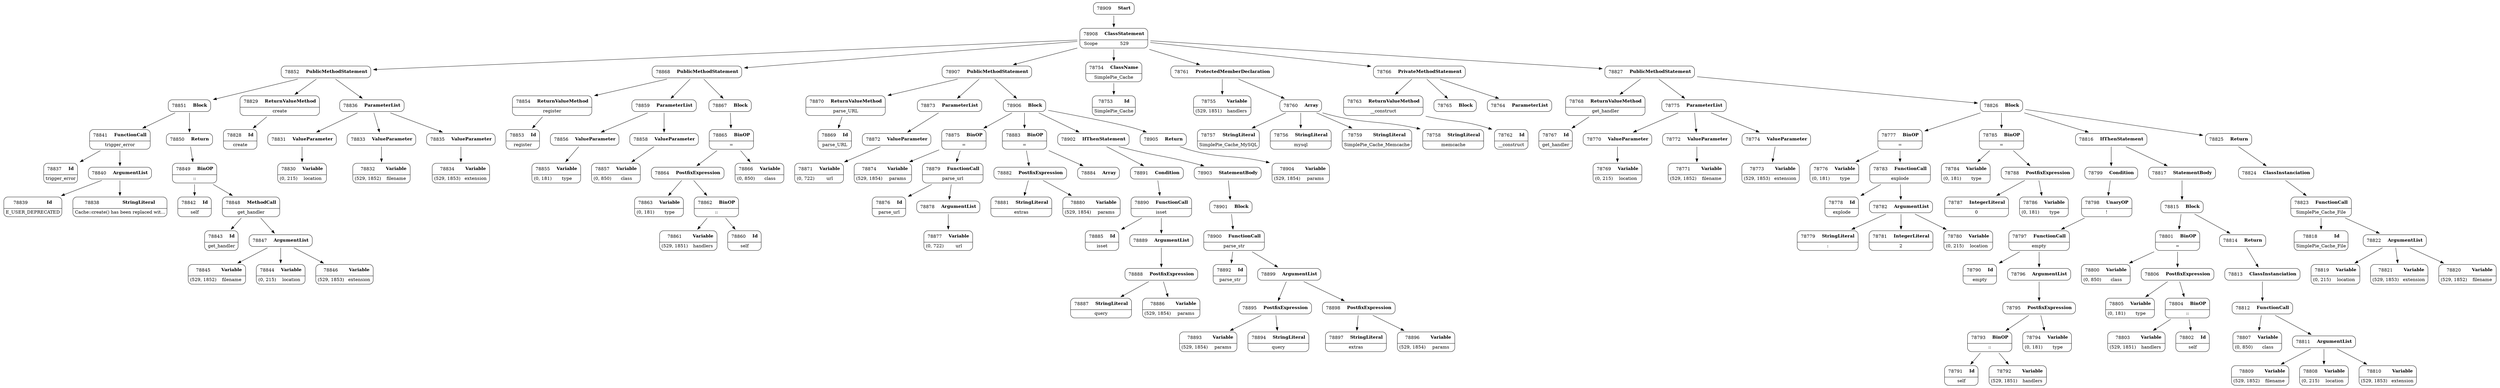 digraph ast {
node [shape=none];
78849 [label=<<TABLE border='1' cellspacing='0' cellpadding='10' style='rounded' ><TR><TD border='0'>78849</TD><TD border='0'><B>BinOP</B></TD></TR><HR/><TR><TD border='0' cellpadding='5' colspan='2'>::</TD></TR></TABLE>>];
78849 -> 78842 [weight=2];
78849 -> 78848 [weight=2];
78848 [label=<<TABLE border='1' cellspacing='0' cellpadding='10' style='rounded' ><TR><TD border='0'>78848</TD><TD border='0'><B>MethodCall</B></TD></TR><HR/><TR><TD border='0' cellpadding='5' colspan='2'>get_handler</TD></TR></TABLE>>];
78848 -> 78843 [weight=2];
78848 -> 78847 [weight=2];
78851 [label=<<TABLE border='1' cellspacing='0' cellpadding='10' style='rounded' ><TR><TD border='0'>78851</TD><TD border='0'><B>Block</B></TD></TR></TABLE>>];
78851 -> 78841 [weight=2];
78851 -> 78850 [weight=2];
78850 [label=<<TABLE border='1' cellspacing='0' cellpadding='10' style='rounded' ><TR><TD border='0'>78850</TD><TD border='0'><B>Return</B></TD></TR></TABLE>>];
78850 -> 78849 [weight=2];
78853 [label=<<TABLE border='1' cellspacing='0' cellpadding='10' style='rounded' ><TR><TD border='0'>78853</TD><TD border='0'><B>Id</B></TD></TR><HR/><TR><TD border='0' cellpadding='5' colspan='2'>register</TD></TR></TABLE>>];
78852 [label=<<TABLE border='1' cellspacing='0' cellpadding='10' style='rounded' ><TR><TD border='0'>78852</TD><TD border='0'><B>PublicMethodStatement</B></TD></TR></TABLE>>];
78852 -> 78829 [weight=2];
78852 -> 78836 [weight=2];
78852 -> 78851 [weight=2];
78855 [label=<<TABLE border='1' cellspacing='0' cellpadding='10' style='rounded' ><TR><TD border='0'>78855</TD><TD border='0'><B>Variable</B></TD></TR><HR/><TR><TD border='0' cellpadding='5'>(0, 181)</TD><TD border='0' cellpadding='5'>type</TD></TR></TABLE>>];
78854 [label=<<TABLE border='1' cellspacing='0' cellpadding='10' style='rounded' ><TR><TD border='0'>78854</TD><TD border='0'><B>ReturnValueMethod</B></TD></TR><HR/><TR><TD border='0' cellpadding='5' colspan='2'>register</TD></TR></TABLE>>];
78854 -> 78853 [weight=2];
78857 [label=<<TABLE border='1' cellspacing='0' cellpadding='10' style='rounded' ><TR><TD border='0'>78857</TD><TD border='0'><B>Variable</B></TD></TR><HR/><TR><TD border='0' cellpadding='5'>(0, 850)</TD><TD border='0' cellpadding='5'>class</TD></TR></TABLE>>];
78856 [label=<<TABLE border='1' cellspacing='0' cellpadding='10' style='rounded' ><TR><TD border='0'>78856</TD><TD border='0'><B>ValueParameter</B></TD></TR></TABLE>>];
78856 -> 78855 [weight=2];
78859 [label=<<TABLE border='1' cellspacing='0' cellpadding='10' style='rounded' ><TR><TD border='0'>78859</TD><TD border='0'><B>ParameterList</B></TD></TR></TABLE>>];
78859 -> 78856 [weight=2];
78859 -> 78858 [weight=2];
78858 [label=<<TABLE border='1' cellspacing='0' cellpadding='10' style='rounded' ><TR><TD border='0'>78858</TD><TD border='0'><B>ValueParameter</B></TD></TR></TABLE>>];
78858 -> 78857 [weight=2];
78861 [label=<<TABLE border='1' cellspacing='0' cellpadding='10' style='rounded' ><TR><TD border='0'>78861</TD><TD border='0'><B>Variable</B></TD></TR><HR/><TR><TD border='0' cellpadding='5'>(529, 1851)</TD><TD border='0' cellpadding='5'>handlers</TD></TR></TABLE>>];
78860 [label=<<TABLE border='1' cellspacing='0' cellpadding='10' style='rounded' ><TR><TD border='0'>78860</TD><TD border='0'><B>Id</B></TD></TR><HR/><TR><TD border='0' cellpadding='5' colspan='2'>self</TD></TR></TABLE>>];
78863 [label=<<TABLE border='1' cellspacing='0' cellpadding='10' style='rounded' ><TR><TD border='0'>78863</TD><TD border='0'><B>Variable</B></TD></TR><HR/><TR><TD border='0' cellpadding='5'>(0, 181)</TD><TD border='0' cellpadding='5'>type</TD></TR></TABLE>>];
78862 [label=<<TABLE border='1' cellspacing='0' cellpadding='10' style='rounded' ><TR><TD border='0'>78862</TD><TD border='0'><B>BinOP</B></TD></TR><HR/><TR><TD border='0' cellpadding='5' colspan='2'>::</TD></TR></TABLE>>];
78862 -> 78860 [weight=2];
78862 -> 78861 [weight=2];
78865 [label=<<TABLE border='1' cellspacing='0' cellpadding='10' style='rounded' ><TR><TD border='0'>78865</TD><TD border='0'><B>BinOP</B></TD></TR><HR/><TR><TD border='0' cellpadding='5' colspan='2'>=</TD></TR></TABLE>>];
78865 -> 78864 [weight=2];
78865 -> 78866 [weight=2];
78864 [label=<<TABLE border='1' cellspacing='0' cellpadding='10' style='rounded' ><TR><TD border='0'>78864</TD><TD border='0'><B>PostfixExpression</B></TD></TR></TABLE>>];
78864 -> 78862 [weight=2];
78864 -> 78863 [weight=2];
78867 [label=<<TABLE border='1' cellspacing='0' cellpadding='10' style='rounded' ><TR><TD border='0'>78867</TD><TD border='0'><B>Block</B></TD></TR></TABLE>>];
78867 -> 78865 [weight=2];
78866 [label=<<TABLE border='1' cellspacing='0' cellpadding='10' style='rounded' ><TR><TD border='0'>78866</TD><TD border='0'><B>Variable</B></TD></TR><HR/><TR><TD border='0' cellpadding='5'>(0, 850)</TD><TD border='0' cellpadding='5'>class</TD></TR></TABLE>>];
78869 [label=<<TABLE border='1' cellspacing='0' cellpadding='10' style='rounded' ><TR><TD border='0'>78869</TD><TD border='0'><B>Id</B></TD></TR><HR/><TR><TD border='0' cellpadding='5' colspan='2'>parse_URL</TD></TR></TABLE>>];
78868 [label=<<TABLE border='1' cellspacing='0' cellpadding='10' style='rounded' ><TR><TD border='0'>78868</TD><TD border='0'><B>PublicMethodStatement</B></TD></TR></TABLE>>];
78868 -> 78854 [weight=2];
78868 -> 78859 [weight=2];
78868 -> 78867 [weight=2];
78871 [label=<<TABLE border='1' cellspacing='0' cellpadding='10' style='rounded' ><TR><TD border='0'>78871</TD><TD border='0'><B>Variable</B></TD></TR><HR/><TR><TD border='0' cellpadding='5'>(0, 722)</TD><TD border='0' cellpadding='5'>url</TD></TR></TABLE>>];
78870 [label=<<TABLE border='1' cellspacing='0' cellpadding='10' style='rounded' ><TR><TD border='0'>78870</TD><TD border='0'><B>ReturnValueMethod</B></TD></TR><HR/><TR><TD border='0' cellpadding='5' colspan='2'>parse_URL</TD></TR></TABLE>>];
78870 -> 78869 [weight=2];
78873 [label=<<TABLE border='1' cellspacing='0' cellpadding='10' style='rounded' ><TR><TD border='0'>78873</TD><TD border='0'><B>ParameterList</B></TD></TR></TABLE>>];
78873 -> 78872 [weight=2];
78872 [label=<<TABLE border='1' cellspacing='0' cellpadding='10' style='rounded' ><TR><TD border='0'>78872</TD><TD border='0'><B>ValueParameter</B></TD></TR></TABLE>>];
78872 -> 78871 [weight=2];
78875 [label=<<TABLE border='1' cellspacing='0' cellpadding='10' style='rounded' ><TR><TD border='0'>78875</TD><TD border='0'><B>BinOP</B></TD></TR><HR/><TR><TD border='0' cellpadding='5' colspan='2'>=</TD></TR></TABLE>>];
78875 -> 78874 [weight=2];
78875 -> 78879 [weight=2];
78874 [label=<<TABLE border='1' cellspacing='0' cellpadding='10' style='rounded' ><TR><TD border='0'>78874</TD><TD border='0'><B>Variable</B></TD></TR><HR/><TR><TD border='0' cellpadding='5'>(529, 1854)</TD><TD border='0' cellpadding='5'>params</TD></TR></TABLE>>];
78877 [label=<<TABLE border='1' cellspacing='0' cellpadding='10' style='rounded' ><TR><TD border='0'>78877</TD><TD border='0'><B>Variable</B></TD></TR><HR/><TR><TD border='0' cellpadding='5'>(0, 722)</TD><TD border='0' cellpadding='5'>url</TD></TR></TABLE>>];
78876 [label=<<TABLE border='1' cellspacing='0' cellpadding='10' style='rounded' ><TR><TD border='0'>78876</TD><TD border='0'><B>Id</B></TD></TR><HR/><TR><TD border='0' cellpadding='5' colspan='2'>parse_url</TD></TR></TABLE>>];
78879 [label=<<TABLE border='1' cellspacing='0' cellpadding='10' style='rounded' ><TR><TD border='0'>78879</TD><TD border='0'><B>FunctionCall</B></TD></TR><HR/><TR><TD border='0' cellpadding='5' colspan='2'>parse_url</TD></TR></TABLE>>];
78879 -> 78876 [weight=2];
78879 -> 78878 [weight=2];
78878 [label=<<TABLE border='1' cellspacing='0' cellpadding='10' style='rounded' ><TR><TD border='0'>78878</TD><TD border='0'><B>ArgumentList</B></TD></TR></TABLE>>];
78878 -> 78877 [weight=2];
78881 [label=<<TABLE border='1' cellspacing='0' cellpadding='10' style='rounded' ><TR><TD border='0'>78881</TD><TD border='0'><B>StringLiteral</B></TD></TR><HR/><TR><TD border='0' cellpadding='5' colspan='2'>extras</TD></TR></TABLE>>];
78880 [label=<<TABLE border='1' cellspacing='0' cellpadding='10' style='rounded' ><TR><TD border='0'>78880</TD><TD border='0'><B>Variable</B></TD></TR><HR/><TR><TD border='0' cellpadding='5'>(529, 1854)</TD><TD border='0' cellpadding='5'>params</TD></TR></TABLE>>];
78883 [label=<<TABLE border='1' cellspacing='0' cellpadding='10' style='rounded' ><TR><TD border='0'>78883</TD><TD border='0'><B>BinOP</B></TD></TR><HR/><TR><TD border='0' cellpadding='5' colspan='2'>=</TD></TR></TABLE>>];
78883 -> 78882 [weight=2];
78883 -> 78884 [weight=2];
78882 [label=<<TABLE border='1' cellspacing='0' cellpadding='10' style='rounded' ><TR><TD border='0'>78882</TD><TD border='0'><B>PostfixExpression</B></TD></TR></TABLE>>];
78882 -> 78880 [weight=2];
78882 -> 78881 [weight=2];
78885 [label=<<TABLE border='1' cellspacing='0' cellpadding='10' style='rounded' ><TR><TD border='0'>78885</TD><TD border='0'><B>Id</B></TD></TR><HR/><TR><TD border='0' cellpadding='5' colspan='2'>isset</TD></TR></TABLE>>];
78884 [label=<<TABLE border='1' cellspacing='0' cellpadding='10' style='rounded' ><TR><TD border='0'>78884</TD><TD border='0'><B>Array</B></TD></TR></TABLE>>];
78887 [label=<<TABLE border='1' cellspacing='0' cellpadding='10' style='rounded' ><TR><TD border='0'>78887</TD><TD border='0'><B>StringLiteral</B></TD></TR><HR/><TR><TD border='0' cellpadding='5' colspan='2'>query</TD></TR></TABLE>>];
78886 [label=<<TABLE border='1' cellspacing='0' cellpadding='10' style='rounded' ><TR><TD border='0'>78886</TD><TD border='0'><B>Variable</B></TD></TR><HR/><TR><TD border='0' cellpadding='5'>(529, 1854)</TD><TD border='0' cellpadding='5'>params</TD></TR></TABLE>>];
78889 [label=<<TABLE border='1' cellspacing='0' cellpadding='10' style='rounded' ><TR><TD border='0'>78889</TD><TD border='0'><B>ArgumentList</B></TD></TR></TABLE>>];
78889 -> 78888 [weight=2];
78888 [label=<<TABLE border='1' cellspacing='0' cellpadding='10' style='rounded' ><TR><TD border='0'>78888</TD><TD border='0'><B>PostfixExpression</B></TD></TR></TABLE>>];
78888 -> 78886 [weight=2];
78888 -> 78887 [weight=2];
78891 [label=<<TABLE border='1' cellspacing='0' cellpadding='10' style='rounded' ><TR><TD border='0'>78891</TD><TD border='0'><B>Condition</B></TD></TR></TABLE>>];
78891 -> 78890 [weight=2];
78890 [label=<<TABLE border='1' cellspacing='0' cellpadding='10' style='rounded' ><TR><TD border='0'>78890</TD><TD border='0'><B>FunctionCall</B></TD></TR><HR/><TR><TD border='0' cellpadding='5' colspan='2'>isset</TD></TR></TABLE>>];
78890 -> 78885 [weight=2];
78890 -> 78889 [weight=2];
78893 [label=<<TABLE border='1' cellspacing='0' cellpadding='10' style='rounded' ><TR><TD border='0'>78893</TD><TD border='0'><B>Variable</B></TD></TR><HR/><TR><TD border='0' cellpadding='5'>(529, 1854)</TD><TD border='0' cellpadding='5'>params</TD></TR></TABLE>>];
78892 [label=<<TABLE border='1' cellspacing='0' cellpadding='10' style='rounded' ><TR><TD border='0'>78892</TD><TD border='0'><B>Id</B></TD></TR><HR/><TR><TD border='0' cellpadding='5' colspan='2'>parse_str</TD></TR></TABLE>>];
78895 [label=<<TABLE border='1' cellspacing='0' cellpadding='10' style='rounded' ><TR><TD border='0'>78895</TD><TD border='0'><B>PostfixExpression</B></TD></TR></TABLE>>];
78895 -> 78893 [weight=2];
78895 -> 78894 [weight=2];
78894 [label=<<TABLE border='1' cellspacing='0' cellpadding='10' style='rounded' ><TR><TD border='0'>78894</TD><TD border='0'><B>StringLiteral</B></TD></TR><HR/><TR><TD border='0' cellpadding='5' colspan='2'>query</TD></TR></TABLE>>];
78897 [label=<<TABLE border='1' cellspacing='0' cellpadding='10' style='rounded' ><TR><TD border='0'>78897</TD><TD border='0'><B>StringLiteral</B></TD></TR><HR/><TR><TD border='0' cellpadding='5' colspan='2'>extras</TD></TR></TABLE>>];
78896 [label=<<TABLE border='1' cellspacing='0' cellpadding='10' style='rounded' ><TR><TD border='0'>78896</TD><TD border='0'><B>Variable</B></TD></TR><HR/><TR><TD border='0' cellpadding='5'>(529, 1854)</TD><TD border='0' cellpadding='5'>params</TD></TR></TABLE>>];
78899 [label=<<TABLE border='1' cellspacing='0' cellpadding='10' style='rounded' ><TR><TD border='0'>78899</TD><TD border='0'><B>ArgumentList</B></TD></TR></TABLE>>];
78899 -> 78895 [weight=2];
78899 -> 78898 [weight=2];
78898 [label=<<TABLE border='1' cellspacing='0' cellpadding='10' style='rounded' ><TR><TD border='0'>78898</TD><TD border='0'><B>PostfixExpression</B></TD></TR></TABLE>>];
78898 -> 78896 [weight=2];
78898 -> 78897 [weight=2];
78901 [label=<<TABLE border='1' cellspacing='0' cellpadding='10' style='rounded' ><TR><TD border='0'>78901</TD><TD border='0'><B>Block</B></TD></TR></TABLE>>];
78901 -> 78900 [weight=2];
78900 [label=<<TABLE border='1' cellspacing='0' cellpadding='10' style='rounded' ><TR><TD border='0'>78900</TD><TD border='0'><B>FunctionCall</B></TD></TR><HR/><TR><TD border='0' cellpadding='5' colspan='2'>parse_str</TD></TR></TABLE>>];
78900 -> 78892 [weight=2];
78900 -> 78899 [weight=2];
78903 [label=<<TABLE border='1' cellspacing='0' cellpadding='10' style='rounded' ><TR><TD border='0'>78903</TD><TD border='0'><B>StatementBody</B></TD></TR></TABLE>>];
78903 -> 78901 [weight=2];
78902 [label=<<TABLE border='1' cellspacing='0' cellpadding='10' style='rounded' ><TR><TD border='0'>78902</TD><TD border='0'><B>IfThenStatement</B></TD></TR></TABLE>>];
78902 -> 78891 [weight=2];
78902 -> 78903 [weight=2];
78905 [label=<<TABLE border='1' cellspacing='0' cellpadding='10' style='rounded' ><TR><TD border='0'>78905</TD><TD border='0'><B>Return</B></TD></TR></TABLE>>];
78905 -> 78904 [weight=2];
78904 [label=<<TABLE border='1' cellspacing='0' cellpadding='10' style='rounded' ><TR><TD border='0'>78904</TD><TD border='0'><B>Variable</B></TD></TR><HR/><TR><TD border='0' cellpadding='5'>(529, 1854)</TD><TD border='0' cellpadding='5'>params</TD></TR></TABLE>>];
78907 [label=<<TABLE border='1' cellspacing='0' cellpadding='10' style='rounded' ><TR><TD border='0'>78907</TD><TD border='0'><B>PublicMethodStatement</B></TD></TR></TABLE>>];
78907 -> 78870 [weight=2];
78907 -> 78873 [weight=2];
78907 -> 78906 [weight=2];
78906 [label=<<TABLE border='1' cellspacing='0' cellpadding='10' style='rounded' ><TR><TD border='0'>78906</TD><TD border='0'><B>Block</B></TD></TR></TABLE>>];
78906 -> 78875 [weight=2];
78906 -> 78883 [weight=2];
78906 -> 78902 [weight=2];
78906 -> 78905 [weight=2];
78909 [label=<<TABLE border='1' cellspacing='0' cellpadding='10' style='rounded' ><TR><TD border='0'>78909</TD><TD border='0'><B>Start</B></TD></TR></TABLE>>];
78909 -> 78908 [weight=2];
78908 [label=<<TABLE border='1' cellspacing='0' cellpadding='10' style='rounded' ><TR><TD border='0'>78908</TD><TD border='0'><B>ClassStatement</B></TD></TR><HR/><TR><TD border='0' cellpadding='5'>Scope</TD><TD border='0' cellpadding='5'>529</TD></TR></TABLE>>];
78908 -> 78754 [weight=2];
78908 -> 78761 [weight=2];
78908 -> 78766 [weight=2];
78908 -> 78827 [weight=2];
78908 -> 78852 [weight=2];
78908 -> 78868 [weight=2];
78908 -> 78907 [weight=2];
78753 [label=<<TABLE border='1' cellspacing='0' cellpadding='10' style='rounded' ><TR><TD border='0'>78753</TD><TD border='0'><B>Id</B></TD></TR><HR/><TR><TD border='0' cellpadding='5' colspan='2'>SimplePie_Cache</TD></TR></TABLE>>];
78755 [label=<<TABLE border='1' cellspacing='0' cellpadding='10' style='rounded' ><TR><TD border='0'>78755</TD><TD border='0'><B>Variable</B></TD></TR><HR/><TR><TD border='0' cellpadding='5'>(529, 1851)</TD><TD border='0' cellpadding='5'>handlers</TD></TR></TABLE>>];
78754 [label=<<TABLE border='1' cellspacing='0' cellpadding='10' style='rounded' ><TR><TD border='0'>78754</TD><TD border='0'><B>ClassName</B></TD></TR><HR/><TR><TD border='0' cellpadding='5' colspan='2'>SimplePie_Cache</TD></TR></TABLE>>];
78754 -> 78753 [weight=2];
78757 [label=<<TABLE border='1' cellspacing='0' cellpadding='10' style='rounded' ><TR><TD border='0'>78757</TD><TD border='0'><B>StringLiteral</B></TD></TR><HR/><TR><TD border='0' cellpadding='5' colspan='2'>SimplePie_Cache_MySQL</TD></TR></TABLE>>];
78756 [label=<<TABLE border='1' cellspacing='0' cellpadding='10' style='rounded' ><TR><TD border='0'>78756</TD><TD border='0'><B>StringLiteral</B></TD></TR><HR/><TR><TD border='0' cellpadding='5' colspan='2'>mysql</TD></TR></TABLE>>];
78759 [label=<<TABLE border='1' cellspacing='0' cellpadding='10' style='rounded' ><TR><TD border='0'>78759</TD><TD border='0'><B>StringLiteral</B></TD></TR><HR/><TR><TD border='0' cellpadding='5' colspan='2'>SimplePie_Cache_Memcache</TD></TR></TABLE>>];
78758 [label=<<TABLE border='1' cellspacing='0' cellpadding='10' style='rounded' ><TR><TD border='0'>78758</TD><TD border='0'><B>StringLiteral</B></TD></TR><HR/><TR><TD border='0' cellpadding='5' colspan='2'>memcache</TD></TR></TABLE>>];
78761 [label=<<TABLE border='1' cellspacing='0' cellpadding='10' style='rounded' ><TR><TD border='0'>78761</TD><TD border='0'><B>ProtectedMemberDeclaration</B></TD></TR></TABLE>>];
78761 -> 78755 [weight=2];
78761 -> 78760 [weight=2];
78760 [label=<<TABLE border='1' cellspacing='0' cellpadding='10' style='rounded' ><TR><TD border='0'>78760</TD><TD border='0'><B>Array</B></TD></TR></TABLE>>];
78760 -> 78756 [weight=2];
78760 -> 78757 [weight=2];
78760 -> 78758 [weight=2];
78760 -> 78759 [weight=2];
78763 [label=<<TABLE border='1' cellspacing='0' cellpadding='10' style='rounded' ><TR><TD border='0'>78763</TD><TD border='0'><B>ReturnValueMethod</B></TD></TR><HR/><TR><TD border='0' cellpadding='5' colspan='2'>__construct</TD></TR></TABLE>>];
78763 -> 78762 [weight=2];
78762 [label=<<TABLE border='1' cellspacing='0' cellpadding='10' style='rounded' ><TR><TD border='0'>78762</TD><TD border='0'><B>Id</B></TD></TR><HR/><TR><TD border='0' cellpadding='5' colspan='2'>__construct</TD></TR></TABLE>>];
78765 [label=<<TABLE border='1' cellspacing='0' cellpadding='10' style='rounded' ><TR><TD border='0'>78765</TD><TD border='0'><B>Block</B></TD></TR></TABLE>>];
78764 [label=<<TABLE border='1' cellspacing='0' cellpadding='10' style='rounded' ><TR><TD border='0'>78764</TD><TD border='0'><B>ParameterList</B></TD></TR></TABLE>>];
78767 [label=<<TABLE border='1' cellspacing='0' cellpadding='10' style='rounded' ><TR><TD border='0'>78767</TD><TD border='0'><B>Id</B></TD></TR><HR/><TR><TD border='0' cellpadding='5' colspan='2'>get_handler</TD></TR></TABLE>>];
78766 [label=<<TABLE border='1' cellspacing='0' cellpadding='10' style='rounded' ><TR><TD border='0'>78766</TD><TD border='0'><B>PrivateMethodStatement</B></TD></TR></TABLE>>];
78766 -> 78763 [weight=2];
78766 -> 78764 [weight=2];
78766 -> 78765 [weight=2];
78769 [label=<<TABLE border='1' cellspacing='0' cellpadding='10' style='rounded' ><TR><TD border='0'>78769</TD><TD border='0'><B>Variable</B></TD></TR><HR/><TR><TD border='0' cellpadding='5'>(0, 215)</TD><TD border='0' cellpadding='5'>location</TD></TR></TABLE>>];
78768 [label=<<TABLE border='1' cellspacing='0' cellpadding='10' style='rounded' ><TR><TD border='0'>78768</TD><TD border='0'><B>ReturnValueMethod</B></TD></TR><HR/><TR><TD border='0' cellpadding='5' colspan='2'>get_handler</TD></TR></TABLE>>];
78768 -> 78767 [weight=2];
78771 [label=<<TABLE border='1' cellspacing='0' cellpadding='10' style='rounded' ><TR><TD border='0'>78771</TD><TD border='0'><B>Variable</B></TD></TR><HR/><TR><TD border='0' cellpadding='5'>(529, 1852)</TD><TD border='0' cellpadding='5'>filename</TD></TR></TABLE>>];
78770 [label=<<TABLE border='1' cellspacing='0' cellpadding='10' style='rounded' ><TR><TD border='0'>78770</TD><TD border='0'><B>ValueParameter</B></TD></TR></TABLE>>];
78770 -> 78769 [weight=2];
78773 [label=<<TABLE border='1' cellspacing='0' cellpadding='10' style='rounded' ><TR><TD border='0'>78773</TD><TD border='0'><B>Variable</B></TD></TR><HR/><TR><TD border='0' cellpadding='5'>(529, 1853)</TD><TD border='0' cellpadding='5'>extension</TD></TR></TABLE>>];
78772 [label=<<TABLE border='1' cellspacing='0' cellpadding='10' style='rounded' ><TR><TD border='0'>78772</TD><TD border='0'><B>ValueParameter</B></TD></TR></TABLE>>];
78772 -> 78771 [weight=2];
78775 [label=<<TABLE border='1' cellspacing='0' cellpadding='10' style='rounded' ><TR><TD border='0'>78775</TD><TD border='0'><B>ParameterList</B></TD></TR></TABLE>>];
78775 -> 78770 [weight=2];
78775 -> 78772 [weight=2];
78775 -> 78774 [weight=2];
78774 [label=<<TABLE border='1' cellspacing='0' cellpadding='10' style='rounded' ><TR><TD border='0'>78774</TD><TD border='0'><B>ValueParameter</B></TD></TR></TABLE>>];
78774 -> 78773 [weight=2];
78777 [label=<<TABLE border='1' cellspacing='0' cellpadding='10' style='rounded' ><TR><TD border='0'>78777</TD><TD border='0'><B>BinOP</B></TD></TR><HR/><TR><TD border='0' cellpadding='5' colspan='2'>=</TD></TR></TABLE>>];
78777 -> 78776 [weight=2];
78777 -> 78783 [weight=2];
78776 [label=<<TABLE border='1' cellspacing='0' cellpadding='10' style='rounded' ><TR><TD border='0'>78776</TD><TD border='0'><B>Variable</B></TD></TR><HR/><TR><TD border='0' cellpadding='5'>(0, 181)</TD><TD border='0' cellpadding='5'>type</TD></TR></TABLE>>];
78779 [label=<<TABLE border='1' cellspacing='0' cellpadding='10' style='rounded' ><TR><TD border='0'>78779</TD><TD border='0'><B>StringLiteral</B></TD></TR><HR/><TR><TD border='0' cellpadding='5' colspan='2'>:</TD></TR></TABLE>>];
78778 [label=<<TABLE border='1' cellspacing='0' cellpadding='10' style='rounded' ><TR><TD border='0'>78778</TD><TD border='0'><B>Id</B></TD></TR><HR/><TR><TD border='0' cellpadding='5' colspan='2'>explode</TD></TR></TABLE>>];
78781 [label=<<TABLE border='1' cellspacing='0' cellpadding='10' style='rounded' ><TR><TD border='0'>78781</TD><TD border='0'><B>IntegerLiteral</B></TD></TR><HR/><TR><TD border='0' cellpadding='5' colspan='2'>2</TD></TR></TABLE>>];
78780 [label=<<TABLE border='1' cellspacing='0' cellpadding='10' style='rounded' ><TR><TD border='0'>78780</TD><TD border='0'><B>Variable</B></TD></TR><HR/><TR><TD border='0' cellpadding='5'>(0, 215)</TD><TD border='0' cellpadding='5'>location</TD></TR></TABLE>>];
78783 [label=<<TABLE border='1' cellspacing='0' cellpadding='10' style='rounded' ><TR><TD border='0'>78783</TD><TD border='0'><B>FunctionCall</B></TD></TR><HR/><TR><TD border='0' cellpadding='5' colspan='2'>explode</TD></TR></TABLE>>];
78783 -> 78778 [weight=2];
78783 -> 78782 [weight=2];
78782 [label=<<TABLE border='1' cellspacing='0' cellpadding='10' style='rounded' ><TR><TD border='0'>78782</TD><TD border='0'><B>ArgumentList</B></TD></TR></TABLE>>];
78782 -> 78779 [weight=2];
78782 -> 78780 [weight=2];
78782 -> 78781 [weight=2];
78785 [label=<<TABLE border='1' cellspacing='0' cellpadding='10' style='rounded' ><TR><TD border='0'>78785</TD><TD border='0'><B>BinOP</B></TD></TR><HR/><TR><TD border='0' cellpadding='5' colspan='2'>=</TD></TR></TABLE>>];
78785 -> 78784 [weight=2];
78785 -> 78788 [weight=2];
78784 [label=<<TABLE border='1' cellspacing='0' cellpadding='10' style='rounded' ><TR><TD border='0'>78784</TD><TD border='0'><B>Variable</B></TD></TR><HR/><TR><TD border='0' cellpadding='5'>(0, 181)</TD><TD border='0' cellpadding='5'>type</TD></TR></TABLE>>];
78787 [label=<<TABLE border='1' cellspacing='0' cellpadding='10' style='rounded' ><TR><TD border='0'>78787</TD><TD border='0'><B>IntegerLiteral</B></TD></TR><HR/><TR><TD border='0' cellpadding='5' colspan='2'>0</TD></TR></TABLE>>];
78786 [label=<<TABLE border='1' cellspacing='0' cellpadding='10' style='rounded' ><TR><TD border='0'>78786</TD><TD border='0'><B>Variable</B></TD></TR><HR/><TR><TD border='0' cellpadding='5'>(0, 181)</TD><TD border='0' cellpadding='5'>type</TD></TR></TABLE>>];
78788 [label=<<TABLE border='1' cellspacing='0' cellpadding='10' style='rounded' ><TR><TD border='0'>78788</TD><TD border='0'><B>PostfixExpression</B></TD></TR></TABLE>>];
78788 -> 78786 [weight=2];
78788 -> 78787 [weight=2];
78791 [label=<<TABLE border='1' cellspacing='0' cellpadding='10' style='rounded' ><TR><TD border='0'>78791</TD><TD border='0'><B>Id</B></TD></TR><HR/><TR><TD border='0' cellpadding='5' colspan='2'>self</TD></TR></TABLE>>];
78790 [label=<<TABLE border='1' cellspacing='0' cellpadding='10' style='rounded' ><TR><TD border='0'>78790</TD><TD border='0'><B>Id</B></TD></TR><HR/><TR><TD border='0' cellpadding='5' colspan='2'>empty</TD></TR></TABLE>>];
78793 [label=<<TABLE border='1' cellspacing='0' cellpadding='10' style='rounded' ><TR><TD border='0'>78793</TD><TD border='0'><B>BinOP</B></TD></TR><HR/><TR><TD border='0' cellpadding='5' colspan='2'>::</TD></TR></TABLE>>];
78793 -> 78791 [weight=2];
78793 -> 78792 [weight=2];
78792 [label=<<TABLE border='1' cellspacing='0' cellpadding='10' style='rounded' ><TR><TD border='0'>78792</TD><TD border='0'><B>Variable</B></TD></TR><HR/><TR><TD border='0' cellpadding='5'>(529, 1851)</TD><TD border='0' cellpadding='5'>handlers</TD></TR></TABLE>>];
78795 [label=<<TABLE border='1' cellspacing='0' cellpadding='10' style='rounded' ><TR><TD border='0'>78795</TD><TD border='0'><B>PostfixExpression</B></TD></TR></TABLE>>];
78795 -> 78793 [weight=2];
78795 -> 78794 [weight=2];
78794 [label=<<TABLE border='1' cellspacing='0' cellpadding='10' style='rounded' ><TR><TD border='0'>78794</TD><TD border='0'><B>Variable</B></TD></TR><HR/><TR><TD border='0' cellpadding='5'>(0, 181)</TD><TD border='0' cellpadding='5'>type</TD></TR></TABLE>>];
78797 [label=<<TABLE border='1' cellspacing='0' cellpadding='10' style='rounded' ><TR><TD border='0'>78797</TD><TD border='0'><B>FunctionCall</B></TD></TR><HR/><TR><TD border='0' cellpadding='5' colspan='2'>empty</TD></TR></TABLE>>];
78797 -> 78790 [weight=2];
78797 -> 78796 [weight=2];
78796 [label=<<TABLE border='1' cellspacing='0' cellpadding='10' style='rounded' ><TR><TD border='0'>78796</TD><TD border='0'><B>ArgumentList</B></TD></TR></TABLE>>];
78796 -> 78795 [weight=2];
78799 [label=<<TABLE border='1' cellspacing='0' cellpadding='10' style='rounded' ><TR><TD border='0'>78799</TD><TD border='0'><B>Condition</B></TD></TR></TABLE>>];
78799 -> 78798 [weight=2];
78798 [label=<<TABLE border='1' cellspacing='0' cellpadding='10' style='rounded' ><TR><TD border='0'>78798</TD><TD border='0'><B>UnaryOP</B></TD></TR><HR/><TR><TD border='0' cellpadding='5' colspan='2'>!</TD></TR></TABLE>>];
78798 -> 78797 [weight=2];
78801 [label=<<TABLE border='1' cellspacing='0' cellpadding='10' style='rounded' ><TR><TD border='0'>78801</TD><TD border='0'><B>BinOP</B></TD></TR><HR/><TR><TD border='0' cellpadding='5' colspan='2'>=</TD></TR></TABLE>>];
78801 -> 78800 [weight=2];
78801 -> 78806 [weight=2];
78800 [label=<<TABLE border='1' cellspacing='0' cellpadding='10' style='rounded' ><TR><TD border='0'>78800</TD><TD border='0'><B>Variable</B></TD></TR><HR/><TR><TD border='0' cellpadding='5'>(0, 850)</TD><TD border='0' cellpadding='5'>class</TD></TR></TABLE>>];
78803 [label=<<TABLE border='1' cellspacing='0' cellpadding='10' style='rounded' ><TR><TD border='0'>78803</TD><TD border='0'><B>Variable</B></TD></TR><HR/><TR><TD border='0' cellpadding='5'>(529, 1851)</TD><TD border='0' cellpadding='5'>handlers</TD></TR></TABLE>>];
78802 [label=<<TABLE border='1' cellspacing='0' cellpadding='10' style='rounded' ><TR><TD border='0'>78802</TD><TD border='0'><B>Id</B></TD></TR><HR/><TR><TD border='0' cellpadding='5' colspan='2'>self</TD></TR></TABLE>>];
78805 [label=<<TABLE border='1' cellspacing='0' cellpadding='10' style='rounded' ><TR><TD border='0'>78805</TD><TD border='0'><B>Variable</B></TD></TR><HR/><TR><TD border='0' cellpadding='5'>(0, 181)</TD><TD border='0' cellpadding='5'>type</TD></TR></TABLE>>];
78804 [label=<<TABLE border='1' cellspacing='0' cellpadding='10' style='rounded' ><TR><TD border='0'>78804</TD><TD border='0'><B>BinOP</B></TD></TR><HR/><TR><TD border='0' cellpadding='5' colspan='2'>::</TD></TR></TABLE>>];
78804 -> 78802 [weight=2];
78804 -> 78803 [weight=2];
78807 [label=<<TABLE border='1' cellspacing='0' cellpadding='10' style='rounded' ><TR><TD border='0'>78807</TD><TD border='0'><B>Variable</B></TD></TR><HR/><TR><TD border='0' cellpadding='5'>(0, 850)</TD><TD border='0' cellpadding='5'>class</TD></TR></TABLE>>];
78806 [label=<<TABLE border='1' cellspacing='0' cellpadding='10' style='rounded' ><TR><TD border='0'>78806</TD><TD border='0'><B>PostfixExpression</B></TD></TR></TABLE>>];
78806 -> 78804 [weight=2];
78806 -> 78805 [weight=2];
78809 [label=<<TABLE border='1' cellspacing='0' cellpadding='10' style='rounded' ><TR><TD border='0'>78809</TD><TD border='0'><B>Variable</B></TD></TR><HR/><TR><TD border='0' cellpadding='5'>(529, 1852)</TD><TD border='0' cellpadding='5'>filename</TD></TR></TABLE>>];
78808 [label=<<TABLE border='1' cellspacing='0' cellpadding='10' style='rounded' ><TR><TD border='0'>78808</TD><TD border='0'><B>Variable</B></TD></TR><HR/><TR><TD border='0' cellpadding='5'>(0, 215)</TD><TD border='0' cellpadding='5'>location</TD></TR></TABLE>>];
78811 [label=<<TABLE border='1' cellspacing='0' cellpadding='10' style='rounded' ><TR><TD border='0'>78811</TD><TD border='0'><B>ArgumentList</B></TD></TR></TABLE>>];
78811 -> 78808 [weight=2];
78811 -> 78809 [weight=2];
78811 -> 78810 [weight=2];
78810 [label=<<TABLE border='1' cellspacing='0' cellpadding='10' style='rounded' ><TR><TD border='0'>78810</TD><TD border='0'><B>Variable</B></TD></TR><HR/><TR><TD border='0' cellpadding='5'>(529, 1853)</TD><TD border='0' cellpadding='5'>extension</TD></TR></TABLE>>];
78813 [label=<<TABLE border='1' cellspacing='0' cellpadding='10' style='rounded' ><TR><TD border='0'>78813</TD><TD border='0'><B>ClassInstanciation</B></TD></TR></TABLE>>];
78813 -> 78812 [weight=2];
78812 [label=<<TABLE border='1' cellspacing='0' cellpadding='10' style='rounded' ><TR><TD border='0'>78812</TD><TD border='0'><B>FunctionCall</B></TD></TR></TABLE>>];
78812 -> 78807 [weight=2];
78812 -> 78811 [weight=2];
78815 [label=<<TABLE border='1' cellspacing='0' cellpadding='10' style='rounded' ><TR><TD border='0'>78815</TD><TD border='0'><B>Block</B></TD></TR></TABLE>>];
78815 -> 78801 [weight=2];
78815 -> 78814 [weight=2];
78814 [label=<<TABLE border='1' cellspacing='0' cellpadding='10' style='rounded' ><TR><TD border='0'>78814</TD><TD border='0'><B>Return</B></TD></TR></TABLE>>];
78814 -> 78813 [weight=2];
78817 [label=<<TABLE border='1' cellspacing='0' cellpadding='10' style='rounded' ><TR><TD border='0'>78817</TD><TD border='0'><B>StatementBody</B></TD></TR></TABLE>>];
78817 -> 78815 [weight=2];
78816 [label=<<TABLE border='1' cellspacing='0' cellpadding='10' style='rounded' ><TR><TD border='0'>78816</TD><TD border='0'><B>IfThenStatement</B></TD></TR></TABLE>>];
78816 -> 78799 [weight=2];
78816 -> 78817 [weight=2];
78819 [label=<<TABLE border='1' cellspacing='0' cellpadding='10' style='rounded' ><TR><TD border='0'>78819</TD><TD border='0'><B>Variable</B></TD></TR><HR/><TR><TD border='0' cellpadding='5'>(0, 215)</TD><TD border='0' cellpadding='5'>location</TD></TR></TABLE>>];
78818 [label=<<TABLE border='1' cellspacing='0' cellpadding='10' style='rounded' ><TR><TD border='0'>78818</TD><TD border='0'><B>Id</B></TD></TR><HR/><TR><TD border='0' cellpadding='5' colspan='2'>SimplePie_Cache_File</TD></TR></TABLE>>];
78821 [label=<<TABLE border='1' cellspacing='0' cellpadding='10' style='rounded' ><TR><TD border='0'>78821</TD><TD border='0'><B>Variable</B></TD></TR><HR/><TR><TD border='0' cellpadding='5'>(529, 1853)</TD><TD border='0' cellpadding='5'>extension</TD></TR></TABLE>>];
78820 [label=<<TABLE border='1' cellspacing='0' cellpadding='10' style='rounded' ><TR><TD border='0'>78820</TD><TD border='0'><B>Variable</B></TD></TR><HR/><TR><TD border='0' cellpadding='5'>(529, 1852)</TD><TD border='0' cellpadding='5'>filename</TD></TR></TABLE>>];
78823 [label=<<TABLE border='1' cellspacing='0' cellpadding='10' style='rounded' ><TR><TD border='0'>78823</TD><TD border='0'><B>FunctionCall</B></TD></TR><HR/><TR><TD border='0' cellpadding='5' colspan='2'>SimplePie_Cache_File</TD></TR></TABLE>>];
78823 -> 78818 [weight=2];
78823 -> 78822 [weight=2];
78822 [label=<<TABLE border='1' cellspacing='0' cellpadding='10' style='rounded' ><TR><TD border='0'>78822</TD><TD border='0'><B>ArgumentList</B></TD></TR></TABLE>>];
78822 -> 78819 [weight=2];
78822 -> 78820 [weight=2];
78822 -> 78821 [weight=2];
78825 [label=<<TABLE border='1' cellspacing='0' cellpadding='10' style='rounded' ><TR><TD border='0'>78825</TD><TD border='0'><B>Return</B></TD></TR></TABLE>>];
78825 -> 78824 [weight=2];
78824 [label=<<TABLE border='1' cellspacing='0' cellpadding='10' style='rounded' ><TR><TD border='0'>78824</TD><TD border='0'><B>ClassInstanciation</B></TD></TR></TABLE>>];
78824 -> 78823 [weight=2];
78827 [label=<<TABLE border='1' cellspacing='0' cellpadding='10' style='rounded' ><TR><TD border='0'>78827</TD><TD border='0'><B>PublicMethodStatement</B></TD></TR></TABLE>>];
78827 -> 78768 [weight=2];
78827 -> 78775 [weight=2];
78827 -> 78826 [weight=2];
78826 [label=<<TABLE border='1' cellspacing='0' cellpadding='10' style='rounded' ><TR><TD border='0'>78826</TD><TD border='0'><B>Block</B></TD></TR></TABLE>>];
78826 -> 78777 [weight=2];
78826 -> 78785 [weight=2];
78826 -> 78816 [weight=2];
78826 -> 78825 [weight=2];
78829 [label=<<TABLE border='1' cellspacing='0' cellpadding='10' style='rounded' ><TR><TD border='0'>78829</TD><TD border='0'><B>ReturnValueMethod</B></TD></TR><HR/><TR><TD border='0' cellpadding='5' colspan='2'>create</TD></TR></TABLE>>];
78829 -> 78828 [weight=2];
78828 [label=<<TABLE border='1' cellspacing='0' cellpadding='10' style='rounded' ><TR><TD border='0'>78828</TD><TD border='0'><B>Id</B></TD></TR><HR/><TR><TD border='0' cellpadding='5' colspan='2'>create</TD></TR></TABLE>>];
78831 [label=<<TABLE border='1' cellspacing='0' cellpadding='10' style='rounded' ><TR><TD border='0'>78831</TD><TD border='0'><B>ValueParameter</B></TD></TR></TABLE>>];
78831 -> 78830 [weight=2];
78830 [label=<<TABLE border='1' cellspacing='0' cellpadding='10' style='rounded' ><TR><TD border='0'>78830</TD><TD border='0'><B>Variable</B></TD></TR><HR/><TR><TD border='0' cellpadding='5'>(0, 215)</TD><TD border='0' cellpadding='5'>location</TD></TR></TABLE>>];
78833 [label=<<TABLE border='1' cellspacing='0' cellpadding='10' style='rounded' ><TR><TD border='0'>78833</TD><TD border='0'><B>ValueParameter</B></TD></TR></TABLE>>];
78833 -> 78832 [weight=2];
78832 [label=<<TABLE border='1' cellspacing='0' cellpadding='10' style='rounded' ><TR><TD border='0'>78832</TD><TD border='0'><B>Variable</B></TD></TR><HR/><TR><TD border='0' cellpadding='5'>(529, 1852)</TD><TD border='0' cellpadding='5'>filename</TD></TR></TABLE>>];
78835 [label=<<TABLE border='1' cellspacing='0' cellpadding='10' style='rounded' ><TR><TD border='0'>78835</TD><TD border='0'><B>ValueParameter</B></TD></TR></TABLE>>];
78835 -> 78834 [weight=2];
78834 [label=<<TABLE border='1' cellspacing='0' cellpadding='10' style='rounded' ><TR><TD border='0'>78834</TD><TD border='0'><B>Variable</B></TD></TR><HR/><TR><TD border='0' cellpadding='5'>(529, 1853)</TD><TD border='0' cellpadding='5'>extension</TD></TR></TABLE>>];
78837 [label=<<TABLE border='1' cellspacing='0' cellpadding='10' style='rounded' ><TR><TD border='0'>78837</TD><TD border='0'><B>Id</B></TD></TR><HR/><TR><TD border='0' cellpadding='5' colspan='2'>trigger_error</TD></TR></TABLE>>];
78836 [label=<<TABLE border='1' cellspacing='0' cellpadding='10' style='rounded' ><TR><TD border='0'>78836</TD><TD border='0'><B>ParameterList</B></TD></TR></TABLE>>];
78836 -> 78831 [weight=2];
78836 -> 78833 [weight=2];
78836 -> 78835 [weight=2];
78839 [label=<<TABLE border='1' cellspacing='0' cellpadding='10' style='rounded' ><TR><TD border='0'>78839</TD><TD border='0'><B>Id</B></TD></TR><HR/><TR><TD border='0' cellpadding='5' colspan='2'>E_USER_DEPRECATED</TD></TR></TABLE>>];
78838 [label=<<TABLE border='1' cellspacing='0' cellpadding='10' style='rounded' ><TR><TD border='0'>78838</TD><TD border='0'><B>StringLiteral</B></TD></TR><HR/><TR><TD border='0' cellpadding='5' colspan='2'>Cache::create() has been replaced wit...</TD></TR></TABLE>>];
78841 [label=<<TABLE border='1' cellspacing='0' cellpadding='10' style='rounded' ><TR><TD border='0'>78841</TD><TD border='0'><B>FunctionCall</B></TD></TR><HR/><TR><TD border='0' cellpadding='5' colspan='2'>trigger_error</TD></TR></TABLE>>];
78841 -> 78837 [weight=2];
78841 -> 78840 [weight=2];
78840 [label=<<TABLE border='1' cellspacing='0' cellpadding='10' style='rounded' ><TR><TD border='0'>78840</TD><TD border='0'><B>ArgumentList</B></TD></TR></TABLE>>];
78840 -> 78838 [weight=2];
78840 -> 78839 [weight=2];
78843 [label=<<TABLE border='1' cellspacing='0' cellpadding='10' style='rounded' ><TR><TD border='0'>78843</TD><TD border='0'><B>Id</B></TD></TR><HR/><TR><TD border='0' cellpadding='5' colspan='2'>get_handler</TD></TR></TABLE>>];
78842 [label=<<TABLE border='1' cellspacing='0' cellpadding='10' style='rounded' ><TR><TD border='0'>78842</TD><TD border='0'><B>Id</B></TD></TR><HR/><TR><TD border='0' cellpadding='5' colspan='2'>self</TD></TR></TABLE>>];
78845 [label=<<TABLE border='1' cellspacing='0' cellpadding='10' style='rounded' ><TR><TD border='0'>78845</TD><TD border='0'><B>Variable</B></TD></TR><HR/><TR><TD border='0' cellpadding='5'>(529, 1852)</TD><TD border='0' cellpadding='5'>filename</TD></TR></TABLE>>];
78844 [label=<<TABLE border='1' cellspacing='0' cellpadding='10' style='rounded' ><TR><TD border='0'>78844</TD><TD border='0'><B>Variable</B></TD></TR><HR/><TR><TD border='0' cellpadding='5'>(0, 215)</TD><TD border='0' cellpadding='5'>location</TD></TR></TABLE>>];
78847 [label=<<TABLE border='1' cellspacing='0' cellpadding='10' style='rounded' ><TR><TD border='0'>78847</TD><TD border='0'><B>ArgumentList</B></TD></TR></TABLE>>];
78847 -> 78844 [weight=2];
78847 -> 78845 [weight=2];
78847 -> 78846 [weight=2];
78846 [label=<<TABLE border='1' cellspacing='0' cellpadding='10' style='rounded' ><TR><TD border='0'>78846</TD><TD border='0'><B>Variable</B></TD></TR><HR/><TR><TD border='0' cellpadding='5'>(529, 1853)</TD><TD border='0' cellpadding='5'>extension</TD></TR></TABLE>>];
}
